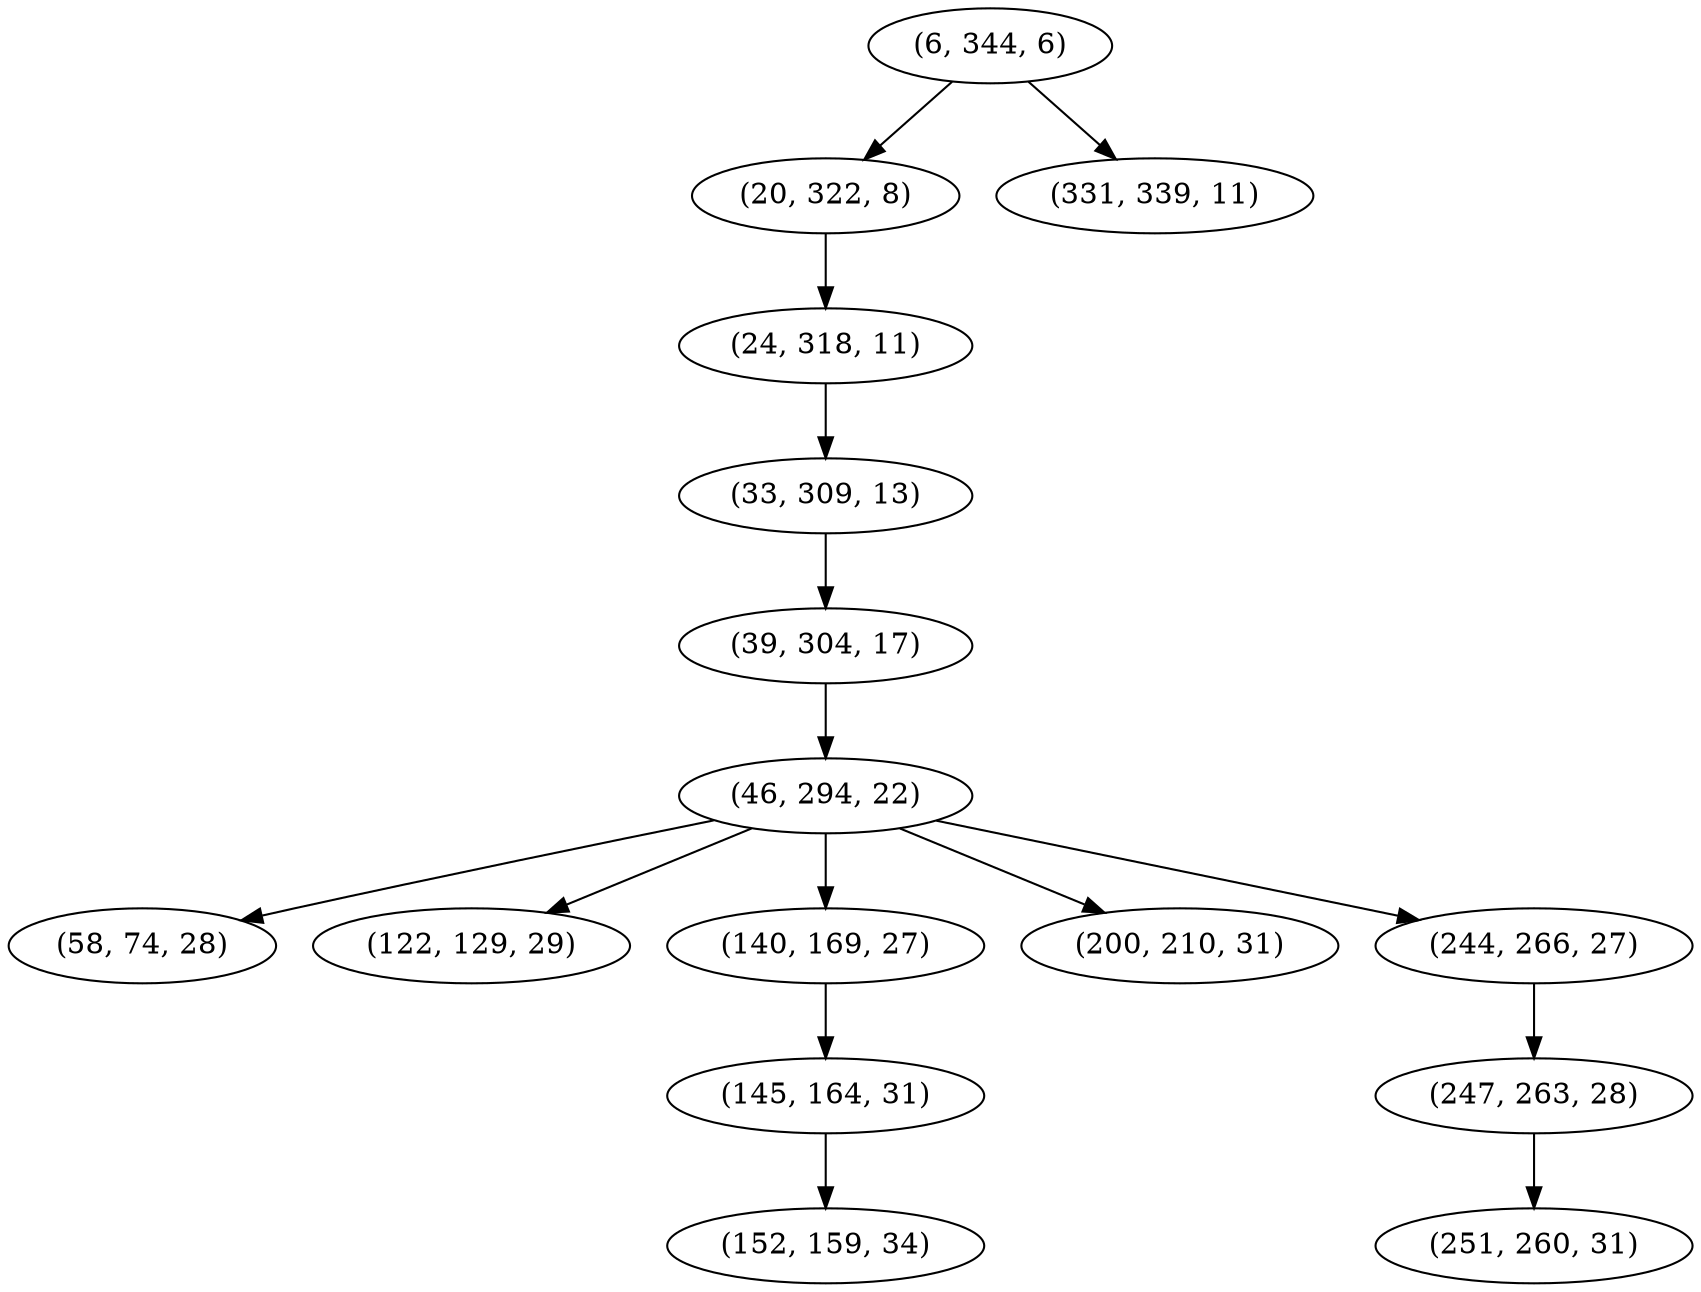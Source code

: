 digraph tree {
    "(6, 344, 6)";
    "(20, 322, 8)";
    "(24, 318, 11)";
    "(33, 309, 13)";
    "(39, 304, 17)";
    "(46, 294, 22)";
    "(58, 74, 28)";
    "(122, 129, 29)";
    "(140, 169, 27)";
    "(145, 164, 31)";
    "(152, 159, 34)";
    "(200, 210, 31)";
    "(244, 266, 27)";
    "(247, 263, 28)";
    "(251, 260, 31)";
    "(331, 339, 11)";
    "(6, 344, 6)" -> "(20, 322, 8)";
    "(6, 344, 6)" -> "(331, 339, 11)";
    "(20, 322, 8)" -> "(24, 318, 11)";
    "(24, 318, 11)" -> "(33, 309, 13)";
    "(33, 309, 13)" -> "(39, 304, 17)";
    "(39, 304, 17)" -> "(46, 294, 22)";
    "(46, 294, 22)" -> "(58, 74, 28)";
    "(46, 294, 22)" -> "(122, 129, 29)";
    "(46, 294, 22)" -> "(140, 169, 27)";
    "(46, 294, 22)" -> "(200, 210, 31)";
    "(46, 294, 22)" -> "(244, 266, 27)";
    "(140, 169, 27)" -> "(145, 164, 31)";
    "(145, 164, 31)" -> "(152, 159, 34)";
    "(244, 266, 27)" -> "(247, 263, 28)";
    "(247, 263, 28)" -> "(251, 260, 31)";
}
